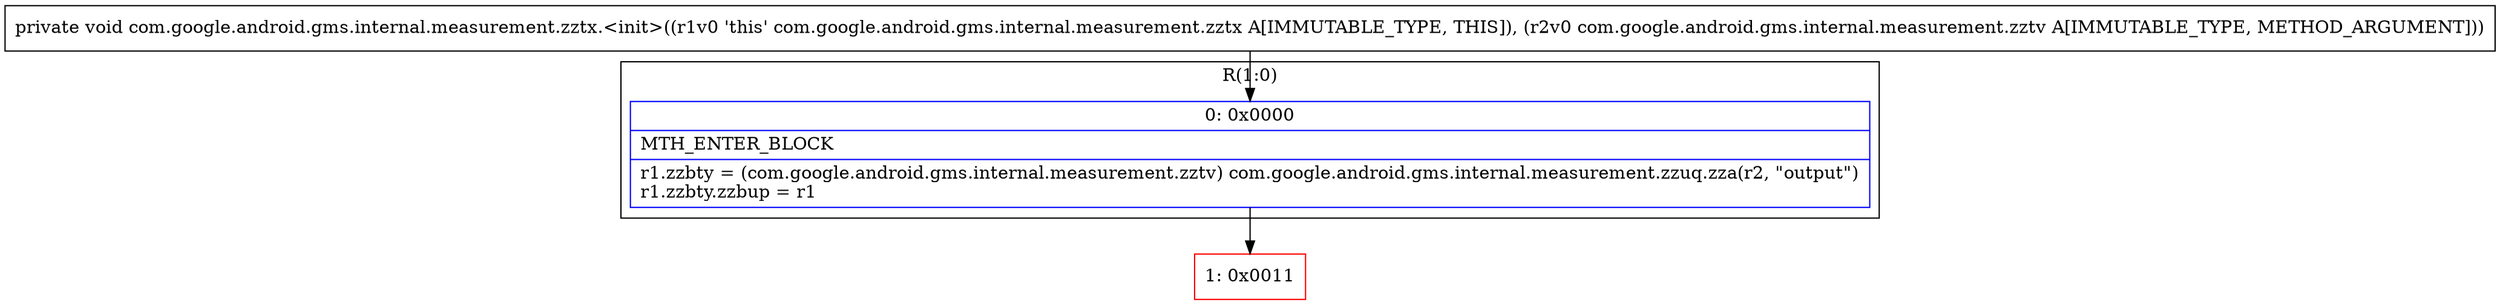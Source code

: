 digraph "CFG forcom.google.android.gms.internal.measurement.zztx.\<init\>(Lcom\/google\/android\/gms\/internal\/measurement\/zztv;)V" {
subgraph cluster_Region_479136316 {
label = "R(1:0)";
node [shape=record,color=blue];
Node_0 [shape=record,label="{0\:\ 0x0000|MTH_ENTER_BLOCK\l|r1.zzbty = (com.google.android.gms.internal.measurement.zztv) com.google.android.gms.internal.measurement.zzuq.zza(r2, \"output\")\lr1.zzbty.zzbup = r1\l}"];
}
Node_1 [shape=record,color=red,label="{1\:\ 0x0011}"];
MethodNode[shape=record,label="{private void com.google.android.gms.internal.measurement.zztx.\<init\>((r1v0 'this' com.google.android.gms.internal.measurement.zztx A[IMMUTABLE_TYPE, THIS]), (r2v0 com.google.android.gms.internal.measurement.zztv A[IMMUTABLE_TYPE, METHOD_ARGUMENT])) }"];
MethodNode -> Node_0;
Node_0 -> Node_1;
}

